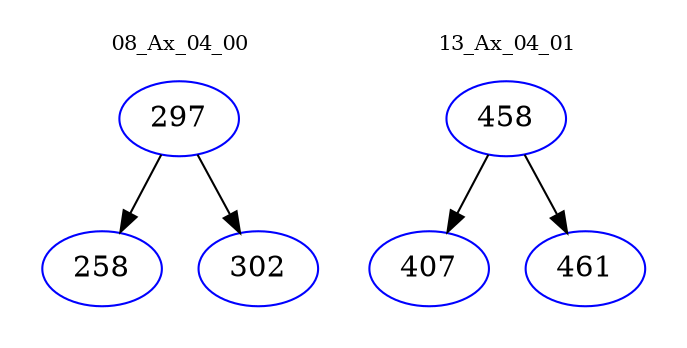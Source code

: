 digraph{
subgraph cluster_0 {
color = white
label = "08_Ax_04_00";
fontsize=10;
T0_297 [label="297", color="blue"]
T0_297 -> T0_258 [color="black"]
T0_258 [label="258", color="blue"]
T0_297 -> T0_302 [color="black"]
T0_302 [label="302", color="blue"]
}
subgraph cluster_1 {
color = white
label = "13_Ax_04_01";
fontsize=10;
T1_458 [label="458", color="blue"]
T1_458 -> T1_407 [color="black"]
T1_407 [label="407", color="blue"]
T1_458 -> T1_461 [color="black"]
T1_461 [label="461", color="blue"]
}
}
